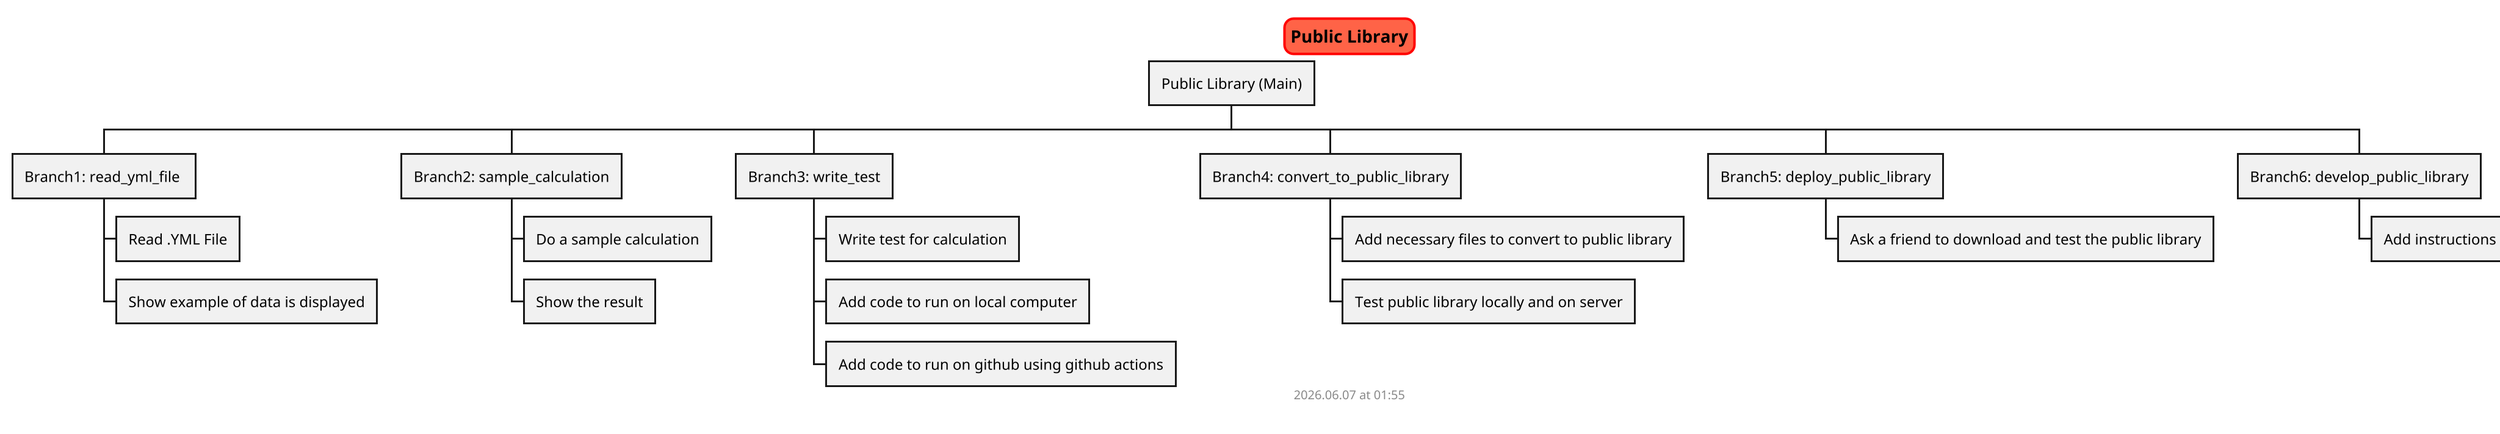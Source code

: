 @startwbs _public_library

scale 2
skinparam titleBorderRoundCorner 15
skinparam titleBorderThickness 2
skinparam titleBorderColor red
skinparam titleBackgroundColor Tomato

title Public Library

* Public Library (Main)

** Branch1: read_yml_file 
*** Read .YML File
*** Show example of data is displayed


** Branch2: sample_calculation
*** Do a sample calculation
*** Show the result

** Branch3: write_test
*** Write test for calculation
*** Add code to run on local computer
*** Add code to run on github using github actions

** Branch4: convert_to_public_library
*** Add necessary files to convert to public library
*** Test public library locally and on server


** Branch5: deploy_public_library
*** Ask a friend to download and test the public library

** Branch6: develop_public_library
*** Add instructions to develop an exsiting python public library

footer
%date("yyyy.MM.dd' at 'HH:mm")
%filename()
end footer

@endwbs
